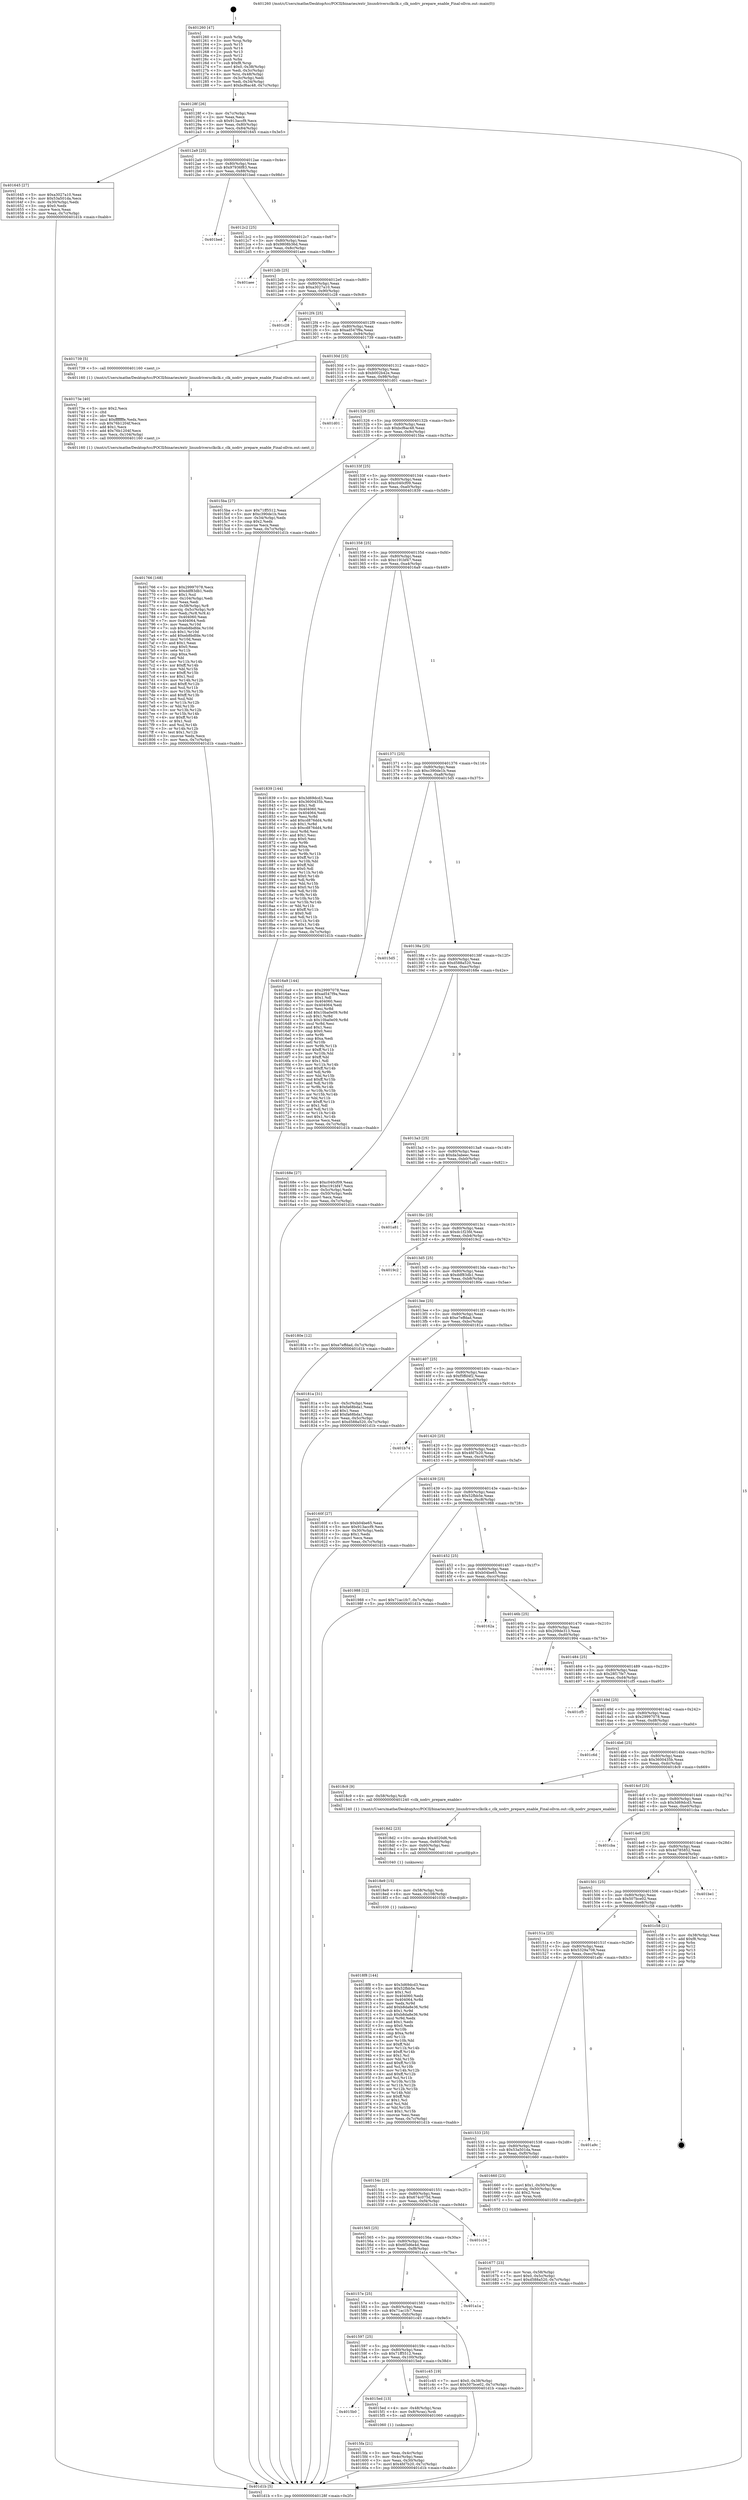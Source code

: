 digraph "0x401260" {
  label = "0x401260 (/mnt/c/Users/mathe/Desktop/tcc/POCII/binaries/extr_linuxdriversclkclk.c_clk_nodrv_prepare_enable_Final-ollvm.out::main(0))"
  labelloc = "t"
  node[shape=record]

  Entry [label="",width=0.3,height=0.3,shape=circle,fillcolor=black,style=filled]
  "0x40128f" [label="{
     0x40128f [26]\l
     | [instrs]\l
     &nbsp;&nbsp;0x40128f \<+3\>: mov -0x7c(%rbp),%eax\l
     &nbsp;&nbsp;0x401292 \<+2\>: mov %eax,%ecx\l
     &nbsp;&nbsp;0x401294 \<+6\>: sub $0x913accf9,%ecx\l
     &nbsp;&nbsp;0x40129a \<+3\>: mov %eax,-0x80(%rbp)\l
     &nbsp;&nbsp;0x40129d \<+6\>: mov %ecx,-0x84(%rbp)\l
     &nbsp;&nbsp;0x4012a3 \<+6\>: je 0000000000401645 \<main+0x3e5\>\l
  }"]
  "0x401645" [label="{
     0x401645 [27]\l
     | [instrs]\l
     &nbsp;&nbsp;0x401645 \<+5\>: mov $0xa3027a10,%eax\l
     &nbsp;&nbsp;0x40164a \<+5\>: mov $0x53a501da,%ecx\l
     &nbsp;&nbsp;0x40164f \<+3\>: mov -0x30(%rbp),%edx\l
     &nbsp;&nbsp;0x401652 \<+3\>: cmp $0x0,%edx\l
     &nbsp;&nbsp;0x401655 \<+3\>: cmove %ecx,%eax\l
     &nbsp;&nbsp;0x401658 \<+3\>: mov %eax,-0x7c(%rbp)\l
     &nbsp;&nbsp;0x40165b \<+5\>: jmp 0000000000401d1b \<main+0xabb\>\l
  }"]
  "0x4012a9" [label="{
     0x4012a9 [25]\l
     | [instrs]\l
     &nbsp;&nbsp;0x4012a9 \<+5\>: jmp 00000000004012ae \<main+0x4e\>\l
     &nbsp;&nbsp;0x4012ae \<+3\>: mov -0x80(%rbp),%eax\l
     &nbsp;&nbsp;0x4012b1 \<+5\>: sub $0x97936f83,%eax\l
     &nbsp;&nbsp;0x4012b6 \<+6\>: mov %eax,-0x88(%rbp)\l
     &nbsp;&nbsp;0x4012bc \<+6\>: je 0000000000401bed \<main+0x98d\>\l
  }"]
  Exit [label="",width=0.3,height=0.3,shape=circle,fillcolor=black,style=filled,peripheries=2]
  "0x401bed" [label="{
     0x401bed\l
  }", style=dashed]
  "0x4012c2" [label="{
     0x4012c2 [25]\l
     | [instrs]\l
     &nbsp;&nbsp;0x4012c2 \<+5\>: jmp 00000000004012c7 \<main+0x67\>\l
     &nbsp;&nbsp;0x4012c7 \<+3\>: mov -0x80(%rbp),%eax\l
     &nbsp;&nbsp;0x4012ca \<+5\>: sub $0x9808b36d,%eax\l
     &nbsp;&nbsp;0x4012cf \<+6\>: mov %eax,-0x8c(%rbp)\l
     &nbsp;&nbsp;0x4012d5 \<+6\>: je 0000000000401aee \<main+0x88e\>\l
  }"]
  "0x4018f8" [label="{
     0x4018f8 [144]\l
     | [instrs]\l
     &nbsp;&nbsp;0x4018f8 \<+5\>: mov $0x3d69dcd3,%eax\l
     &nbsp;&nbsp;0x4018fd \<+5\>: mov $0x52fbb5e,%esi\l
     &nbsp;&nbsp;0x401902 \<+2\>: mov $0x1,%cl\l
     &nbsp;&nbsp;0x401904 \<+7\>: mov 0x404060,%edx\l
     &nbsp;&nbsp;0x40190b \<+8\>: mov 0x404064,%r8d\l
     &nbsp;&nbsp;0x401913 \<+3\>: mov %edx,%r9d\l
     &nbsp;&nbsp;0x401916 \<+7\>: add $0xb8da8e36,%r9d\l
     &nbsp;&nbsp;0x40191d \<+4\>: sub $0x1,%r9d\l
     &nbsp;&nbsp;0x401921 \<+7\>: sub $0xb8da8e36,%r9d\l
     &nbsp;&nbsp;0x401928 \<+4\>: imul %r9d,%edx\l
     &nbsp;&nbsp;0x40192c \<+3\>: and $0x1,%edx\l
     &nbsp;&nbsp;0x40192f \<+3\>: cmp $0x0,%edx\l
     &nbsp;&nbsp;0x401932 \<+4\>: sete %r10b\l
     &nbsp;&nbsp;0x401936 \<+4\>: cmp $0xa,%r8d\l
     &nbsp;&nbsp;0x40193a \<+4\>: setl %r11b\l
     &nbsp;&nbsp;0x40193e \<+3\>: mov %r10b,%bl\l
     &nbsp;&nbsp;0x401941 \<+3\>: xor $0xff,%bl\l
     &nbsp;&nbsp;0x401944 \<+3\>: mov %r11b,%r14b\l
     &nbsp;&nbsp;0x401947 \<+4\>: xor $0xff,%r14b\l
     &nbsp;&nbsp;0x40194b \<+3\>: xor $0x1,%cl\l
     &nbsp;&nbsp;0x40194e \<+3\>: mov %bl,%r15b\l
     &nbsp;&nbsp;0x401951 \<+4\>: and $0xff,%r15b\l
     &nbsp;&nbsp;0x401955 \<+3\>: and %cl,%r10b\l
     &nbsp;&nbsp;0x401958 \<+3\>: mov %r14b,%r12b\l
     &nbsp;&nbsp;0x40195b \<+4\>: and $0xff,%r12b\l
     &nbsp;&nbsp;0x40195f \<+3\>: and %cl,%r11b\l
     &nbsp;&nbsp;0x401962 \<+3\>: or %r10b,%r15b\l
     &nbsp;&nbsp;0x401965 \<+3\>: or %r11b,%r12b\l
     &nbsp;&nbsp;0x401968 \<+3\>: xor %r12b,%r15b\l
     &nbsp;&nbsp;0x40196b \<+3\>: or %r14b,%bl\l
     &nbsp;&nbsp;0x40196e \<+3\>: xor $0xff,%bl\l
     &nbsp;&nbsp;0x401971 \<+3\>: or $0x1,%cl\l
     &nbsp;&nbsp;0x401974 \<+2\>: and %cl,%bl\l
     &nbsp;&nbsp;0x401976 \<+3\>: or %bl,%r15b\l
     &nbsp;&nbsp;0x401979 \<+4\>: test $0x1,%r15b\l
     &nbsp;&nbsp;0x40197d \<+3\>: cmovne %esi,%eax\l
     &nbsp;&nbsp;0x401980 \<+3\>: mov %eax,-0x7c(%rbp)\l
     &nbsp;&nbsp;0x401983 \<+5\>: jmp 0000000000401d1b \<main+0xabb\>\l
  }"]
  "0x401aee" [label="{
     0x401aee\l
  }", style=dashed]
  "0x4012db" [label="{
     0x4012db [25]\l
     | [instrs]\l
     &nbsp;&nbsp;0x4012db \<+5\>: jmp 00000000004012e0 \<main+0x80\>\l
     &nbsp;&nbsp;0x4012e0 \<+3\>: mov -0x80(%rbp),%eax\l
     &nbsp;&nbsp;0x4012e3 \<+5\>: sub $0xa3027a10,%eax\l
     &nbsp;&nbsp;0x4012e8 \<+6\>: mov %eax,-0x90(%rbp)\l
     &nbsp;&nbsp;0x4012ee \<+6\>: je 0000000000401c28 \<main+0x9c8\>\l
  }"]
  "0x4018e9" [label="{
     0x4018e9 [15]\l
     | [instrs]\l
     &nbsp;&nbsp;0x4018e9 \<+4\>: mov -0x58(%rbp),%rdi\l
     &nbsp;&nbsp;0x4018ed \<+6\>: mov %eax,-0x108(%rbp)\l
     &nbsp;&nbsp;0x4018f3 \<+5\>: call 0000000000401030 \<free@plt\>\l
     | [calls]\l
     &nbsp;&nbsp;0x401030 \{1\} (unknown)\l
  }"]
  "0x401c28" [label="{
     0x401c28\l
  }", style=dashed]
  "0x4012f4" [label="{
     0x4012f4 [25]\l
     | [instrs]\l
     &nbsp;&nbsp;0x4012f4 \<+5\>: jmp 00000000004012f9 \<main+0x99\>\l
     &nbsp;&nbsp;0x4012f9 \<+3\>: mov -0x80(%rbp),%eax\l
     &nbsp;&nbsp;0x4012fc \<+5\>: sub $0xad547f9a,%eax\l
     &nbsp;&nbsp;0x401301 \<+6\>: mov %eax,-0x94(%rbp)\l
     &nbsp;&nbsp;0x401307 \<+6\>: je 0000000000401739 \<main+0x4d9\>\l
  }"]
  "0x4018d2" [label="{
     0x4018d2 [23]\l
     | [instrs]\l
     &nbsp;&nbsp;0x4018d2 \<+10\>: movabs $0x4020d6,%rdi\l
     &nbsp;&nbsp;0x4018dc \<+3\>: mov %eax,-0x60(%rbp)\l
     &nbsp;&nbsp;0x4018df \<+3\>: mov -0x60(%rbp),%esi\l
     &nbsp;&nbsp;0x4018e2 \<+2\>: mov $0x0,%al\l
     &nbsp;&nbsp;0x4018e4 \<+5\>: call 0000000000401040 \<printf@plt\>\l
     | [calls]\l
     &nbsp;&nbsp;0x401040 \{1\} (unknown)\l
  }"]
  "0x401739" [label="{
     0x401739 [5]\l
     | [instrs]\l
     &nbsp;&nbsp;0x401739 \<+5\>: call 0000000000401160 \<next_i\>\l
     | [calls]\l
     &nbsp;&nbsp;0x401160 \{1\} (/mnt/c/Users/mathe/Desktop/tcc/POCII/binaries/extr_linuxdriversclkclk.c_clk_nodrv_prepare_enable_Final-ollvm.out::next_i)\l
  }"]
  "0x40130d" [label="{
     0x40130d [25]\l
     | [instrs]\l
     &nbsp;&nbsp;0x40130d \<+5\>: jmp 0000000000401312 \<main+0xb2\>\l
     &nbsp;&nbsp;0x401312 \<+3\>: mov -0x80(%rbp),%eax\l
     &nbsp;&nbsp;0x401315 \<+5\>: sub $0xb002b42e,%eax\l
     &nbsp;&nbsp;0x40131a \<+6\>: mov %eax,-0x98(%rbp)\l
     &nbsp;&nbsp;0x401320 \<+6\>: je 0000000000401d01 \<main+0xaa1\>\l
  }"]
  "0x401766" [label="{
     0x401766 [168]\l
     | [instrs]\l
     &nbsp;&nbsp;0x401766 \<+5\>: mov $0x29997078,%ecx\l
     &nbsp;&nbsp;0x40176b \<+5\>: mov $0xddf83db1,%edx\l
     &nbsp;&nbsp;0x401770 \<+3\>: mov $0x1,%sil\l
     &nbsp;&nbsp;0x401773 \<+6\>: mov -0x104(%rbp),%edi\l
     &nbsp;&nbsp;0x401779 \<+3\>: imul %eax,%edi\l
     &nbsp;&nbsp;0x40177c \<+4\>: mov -0x58(%rbp),%r8\l
     &nbsp;&nbsp;0x401780 \<+4\>: movslq -0x5c(%rbp),%r9\l
     &nbsp;&nbsp;0x401784 \<+4\>: mov %edi,(%r8,%r9,4)\l
     &nbsp;&nbsp;0x401788 \<+7\>: mov 0x404060,%eax\l
     &nbsp;&nbsp;0x40178f \<+7\>: mov 0x404064,%edi\l
     &nbsp;&nbsp;0x401796 \<+3\>: mov %eax,%r10d\l
     &nbsp;&nbsp;0x401799 \<+7\>: sub $0xeb8bdfde,%r10d\l
     &nbsp;&nbsp;0x4017a0 \<+4\>: sub $0x1,%r10d\l
     &nbsp;&nbsp;0x4017a4 \<+7\>: add $0xeb8bdfde,%r10d\l
     &nbsp;&nbsp;0x4017ab \<+4\>: imul %r10d,%eax\l
     &nbsp;&nbsp;0x4017af \<+3\>: and $0x1,%eax\l
     &nbsp;&nbsp;0x4017b2 \<+3\>: cmp $0x0,%eax\l
     &nbsp;&nbsp;0x4017b5 \<+4\>: sete %r11b\l
     &nbsp;&nbsp;0x4017b9 \<+3\>: cmp $0xa,%edi\l
     &nbsp;&nbsp;0x4017bc \<+3\>: setl %bl\l
     &nbsp;&nbsp;0x4017bf \<+3\>: mov %r11b,%r14b\l
     &nbsp;&nbsp;0x4017c2 \<+4\>: xor $0xff,%r14b\l
     &nbsp;&nbsp;0x4017c6 \<+3\>: mov %bl,%r15b\l
     &nbsp;&nbsp;0x4017c9 \<+4\>: xor $0xff,%r15b\l
     &nbsp;&nbsp;0x4017cd \<+4\>: xor $0x1,%sil\l
     &nbsp;&nbsp;0x4017d1 \<+3\>: mov %r14b,%r12b\l
     &nbsp;&nbsp;0x4017d4 \<+4\>: and $0xff,%r12b\l
     &nbsp;&nbsp;0x4017d8 \<+3\>: and %sil,%r11b\l
     &nbsp;&nbsp;0x4017db \<+3\>: mov %r15b,%r13b\l
     &nbsp;&nbsp;0x4017de \<+4\>: and $0xff,%r13b\l
     &nbsp;&nbsp;0x4017e2 \<+3\>: and %sil,%bl\l
     &nbsp;&nbsp;0x4017e5 \<+3\>: or %r11b,%r12b\l
     &nbsp;&nbsp;0x4017e8 \<+3\>: or %bl,%r13b\l
     &nbsp;&nbsp;0x4017eb \<+3\>: xor %r13b,%r12b\l
     &nbsp;&nbsp;0x4017ee \<+3\>: or %r15b,%r14b\l
     &nbsp;&nbsp;0x4017f1 \<+4\>: xor $0xff,%r14b\l
     &nbsp;&nbsp;0x4017f5 \<+4\>: or $0x1,%sil\l
     &nbsp;&nbsp;0x4017f9 \<+3\>: and %sil,%r14b\l
     &nbsp;&nbsp;0x4017fc \<+3\>: or %r14b,%r12b\l
     &nbsp;&nbsp;0x4017ff \<+4\>: test $0x1,%r12b\l
     &nbsp;&nbsp;0x401803 \<+3\>: cmovne %edx,%ecx\l
     &nbsp;&nbsp;0x401806 \<+3\>: mov %ecx,-0x7c(%rbp)\l
     &nbsp;&nbsp;0x401809 \<+5\>: jmp 0000000000401d1b \<main+0xabb\>\l
  }"]
  "0x401d01" [label="{
     0x401d01\l
  }", style=dashed]
  "0x401326" [label="{
     0x401326 [25]\l
     | [instrs]\l
     &nbsp;&nbsp;0x401326 \<+5\>: jmp 000000000040132b \<main+0xcb\>\l
     &nbsp;&nbsp;0x40132b \<+3\>: mov -0x80(%rbp),%eax\l
     &nbsp;&nbsp;0x40132e \<+5\>: sub $0xbcf6ac48,%eax\l
     &nbsp;&nbsp;0x401333 \<+6\>: mov %eax,-0x9c(%rbp)\l
     &nbsp;&nbsp;0x401339 \<+6\>: je 00000000004015ba \<main+0x35a\>\l
  }"]
  "0x40173e" [label="{
     0x40173e [40]\l
     | [instrs]\l
     &nbsp;&nbsp;0x40173e \<+5\>: mov $0x2,%ecx\l
     &nbsp;&nbsp;0x401743 \<+1\>: cltd\l
     &nbsp;&nbsp;0x401744 \<+2\>: idiv %ecx\l
     &nbsp;&nbsp;0x401746 \<+6\>: imul $0xfffffffe,%edx,%ecx\l
     &nbsp;&nbsp;0x40174c \<+6\>: sub $0x76b1204f,%ecx\l
     &nbsp;&nbsp;0x401752 \<+3\>: add $0x1,%ecx\l
     &nbsp;&nbsp;0x401755 \<+6\>: add $0x76b1204f,%ecx\l
     &nbsp;&nbsp;0x40175b \<+6\>: mov %ecx,-0x104(%rbp)\l
     &nbsp;&nbsp;0x401761 \<+5\>: call 0000000000401160 \<next_i\>\l
     | [calls]\l
     &nbsp;&nbsp;0x401160 \{1\} (/mnt/c/Users/mathe/Desktop/tcc/POCII/binaries/extr_linuxdriversclkclk.c_clk_nodrv_prepare_enable_Final-ollvm.out::next_i)\l
  }"]
  "0x4015ba" [label="{
     0x4015ba [27]\l
     | [instrs]\l
     &nbsp;&nbsp;0x4015ba \<+5\>: mov $0x71ff5512,%eax\l
     &nbsp;&nbsp;0x4015bf \<+5\>: mov $0xc390de1b,%ecx\l
     &nbsp;&nbsp;0x4015c4 \<+3\>: mov -0x34(%rbp),%edx\l
     &nbsp;&nbsp;0x4015c7 \<+3\>: cmp $0x2,%edx\l
     &nbsp;&nbsp;0x4015ca \<+3\>: cmovne %ecx,%eax\l
     &nbsp;&nbsp;0x4015cd \<+3\>: mov %eax,-0x7c(%rbp)\l
     &nbsp;&nbsp;0x4015d0 \<+5\>: jmp 0000000000401d1b \<main+0xabb\>\l
  }"]
  "0x40133f" [label="{
     0x40133f [25]\l
     | [instrs]\l
     &nbsp;&nbsp;0x40133f \<+5\>: jmp 0000000000401344 \<main+0xe4\>\l
     &nbsp;&nbsp;0x401344 \<+3\>: mov -0x80(%rbp),%eax\l
     &nbsp;&nbsp;0x401347 \<+5\>: sub $0xc040cf09,%eax\l
     &nbsp;&nbsp;0x40134c \<+6\>: mov %eax,-0xa0(%rbp)\l
     &nbsp;&nbsp;0x401352 \<+6\>: je 0000000000401839 \<main+0x5d9\>\l
  }"]
  "0x401d1b" [label="{
     0x401d1b [5]\l
     | [instrs]\l
     &nbsp;&nbsp;0x401d1b \<+5\>: jmp 000000000040128f \<main+0x2f\>\l
  }"]
  "0x401260" [label="{
     0x401260 [47]\l
     | [instrs]\l
     &nbsp;&nbsp;0x401260 \<+1\>: push %rbp\l
     &nbsp;&nbsp;0x401261 \<+3\>: mov %rsp,%rbp\l
     &nbsp;&nbsp;0x401264 \<+2\>: push %r15\l
     &nbsp;&nbsp;0x401266 \<+2\>: push %r14\l
     &nbsp;&nbsp;0x401268 \<+2\>: push %r13\l
     &nbsp;&nbsp;0x40126a \<+2\>: push %r12\l
     &nbsp;&nbsp;0x40126c \<+1\>: push %rbx\l
     &nbsp;&nbsp;0x40126d \<+7\>: sub $0xf8,%rsp\l
     &nbsp;&nbsp;0x401274 \<+7\>: movl $0x0,-0x38(%rbp)\l
     &nbsp;&nbsp;0x40127b \<+3\>: mov %edi,-0x3c(%rbp)\l
     &nbsp;&nbsp;0x40127e \<+4\>: mov %rsi,-0x48(%rbp)\l
     &nbsp;&nbsp;0x401282 \<+3\>: mov -0x3c(%rbp),%edi\l
     &nbsp;&nbsp;0x401285 \<+3\>: mov %edi,-0x34(%rbp)\l
     &nbsp;&nbsp;0x401288 \<+7\>: movl $0xbcf6ac48,-0x7c(%rbp)\l
  }"]
  "0x401677" [label="{
     0x401677 [23]\l
     | [instrs]\l
     &nbsp;&nbsp;0x401677 \<+4\>: mov %rax,-0x58(%rbp)\l
     &nbsp;&nbsp;0x40167b \<+7\>: movl $0x0,-0x5c(%rbp)\l
     &nbsp;&nbsp;0x401682 \<+7\>: movl $0xd588a520,-0x7c(%rbp)\l
     &nbsp;&nbsp;0x401689 \<+5\>: jmp 0000000000401d1b \<main+0xabb\>\l
  }"]
  "0x401839" [label="{
     0x401839 [144]\l
     | [instrs]\l
     &nbsp;&nbsp;0x401839 \<+5\>: mov $0x3d69dcd3,%eax\l
     &nbsp;&nbsp;0x40183e \<+5\>: mov $0x3600435b,%ecx\l
     &nbsp;&nbsp;0x401843 \<+2\>: mov $0x1,%dl\l
     &nbsp;&nbsp;0x401845 \<+7\>: mov 0x404060,%esi\l
     &nbsp;&nbsp;0x40184c \<+7\>: mov 0x404064,%edi\l
     &nbsp;&nbsp;0x401853 \<+3\>: mov %esi,%r8d\l
     &nbsp;&nbsp;0x401856 \<+7\>: add $0xcd876dd4,%r8d\l
     &nbsp;&nbsp;0x40185d \<+4\>: sub $0x1,%r8d\l
     &nbsp;&nbsp;0x401861 \<+7\>: sub $0xcd876dd4,%r8d\l
     &nbsp;&nbsp;0x401868 \<+4\>: imul %r8d,%esi\l
     &nbsp;&nbsp;0x40186c \<+3\>: and $0x1,%esi\l
     &nbsp;&nbsp;0x40186f \<+3\>: cmp $0x0,%esi\l
     &nbsp;&nbsp;0x401872 \<+4\>: sete %r9b\l
     &nbsp;&nbsp;0x401876 \<+3\>: cmp $0xa,%edi\l
     &nbsp;&nbsp;0x401879 \<+4\>: setl %r10b\l
     &nbsp;&nbsp;0x40187d \<+3\>: mov %r9b,%r11b\l
     &nbsp;&nbsp;0x401880 \<+4\>: xor $0xff,%r11b\l
     &nbsp;&nbsp;0x401884 \<+3\>: mov %r10b,%bl\l
     &nbsp;&nbsp;0x401887 \<+3\>: xor $0xff,%bl\l
     &nbsp;&nbsp;0x40188a \<+3\>: xor $0x0,%dl\l
     &nbsp;&nbsp;0x40188d \<+3\>: mov %r11b,%r14b\l
     &nbsp;&nbsp;0x401890 \<+4\>: and $0x0,%r14b\l
     &nbsp;&nbsp;0x401894 \<+3\>: and %dl,%r9b\l
     &nbsp;&nbsp;0x401897 \<+3\>: mov %bl,%r15b\l
     &nbsp;&nbsp;0x40189a \<+4\>: and $0x0,%r15b\l
     &nbsp;&nbsp;0x40189e \<+3\>: and %dl,%r10b\l
     &nbsp;&nbsp;0x4018a1 \<+3\>: or %r9b,%r14b\l
     &nbsp;&nbsp;0x4018a4 \<+3\>: or %r10b,%r15b\l
     &nbsp;&nbsp;0x4018a7 \<+3\>: xor %r15b,%r14b\l
     &nbsp;&nbsp;0x4018aa \<+3\>: or %bl,%r11b\l
     &nbsp;&nbsp;0x4018ad \<+4\>: xor $0xff,%r11b\l
     &nbsp;&nbsp;0x4018b1 \<+3\>: or $0x0,%dl\l
     &nbsp;&nbsp;0x4018b4 \<+3\>: and %dl,%r11b\l
     &nbsp;&nbsp;0x4018b7 \<+3\>: or %r11b,%r14b\l
     &nbsp;&nbsp;0x4018ba \<+4\>: test $0x1,%r14b\l
     &nbsp;&nbsp;0x4018be \<+3\>: cmovne %ecx,%eax\l
     &nbsp;&nbsp;0x4018c1 \<+3\>: mov %eax,-0x7c(%rbp)\l
     &nbsp;&nbsp;0x4018c4 \<+5\>: jmp 0000000000401d1b \<main+0xabb\>\l
  }"]
  "0x401358" [label="{
     0x401358 [25]\l
     | [instrs]\l
     &nbsp;&nbsp;0x401358 \<+5\>: jmp 000000000040135d \<main+0xfd\>\l
     &nbsp;&nbsp;0x40135d \<+3\>: mov -0x80(%rbp),%eax\l
     &nbsp;&nbsp;0x401360 \<+5\>: sub $0xc191bf47,%eax\l
     &nbsp;&nbsp;0x401365 \<+6\>: mov %eax,-0xa4(%rbp)\l
     &nbsp;&nbsp;0x40136b \<+6\>: je 00000000004016a9 \<main+0x449\>\l
  }"]
  "0x4015fa" [label="{
     0x4015fa [21]\l
     | [instrs]\l
     &nbsp;&nbsp;0x4015fa \<+3\>: mov %eax,-0x4c(%rbp)\l
     &nbsp;&nbsp;0x4015fd \<+3\>: mov -0x4c(%rbp),%eax\l
     &nbsp;&nbsp;0x401600 \<+3\>: mov %eax,-0x30(%rbp)\l
     &nbsp;&nbsp;0x401603 \<+7\>: movl $0x4fd7b20,-0x7c(%rbp)\l
     &nbsp;&nbsp;0x40160a \<+5\>: jmp 0000000000401d1b \<main+0xabb\>\l
  }"]
  "0x4016a9" [label="{
     0x4016a9 [144]\l
     | [instrs]\l
     &nbsp;&nbsp;0x4016a9 \<+5\>: mov $0x29997078,%eax\l
     &nbsp;&nbsp;0x4016ae \<+5\>: mov $0xad547f9a,%ecx\l
     &nbsp;&nbsp;0x4016b3 \<+2\>: mov $0x1,%dl\l
     &nbsp;&nbsp;0x4016b5 \<+7\>: mov 0x404060,%esi\l
     &nbsp;&nbsp;0x4016bc \<+7\>: mov 0x404064,%edi\l
     &nbsp;&nbsp;0x4016c3 \<+3\>: mov %esi,%r8d\l
     &nbsp;&nbsp;0x4016c6 \<+7\>: add $0x10ba0e09,%r8d\l
     &nbsp;&nbsp;0x4016cd \<+4\>: sub $0x1,%r8d\l
     &nbsp;&nbsp;0x4016d1 \<+7\>: sub $0x10ba0e09,%r8d\l
     &nbsp;&nbsp;0x4016d8 \<+4\>: imul %r8d,%esi\l
     &nbsp;&nbsp;0x4016dc \<+3\>: and $0x1,%esi\l
     &nbsp;&nbsp;0x4016df \<+3\>: cmp $0x0,%esi\l
     &nbsp;&nbsp;0x4016e2 \<+4\>: sete %r9b\l
     &nbsp;&nbsp;0x4016e6 \<+3\>: cmp $0xa,%edi\l
     &nbsp;&nbsp;0x4016e9 \<+4\>: setl %r10b\l
     &nbsp;&nbsp;0x4016ed \<+3\>: mov %r9b,%r11b\l
     &nbsp;&nbsp;0x4016f0 \<+4\>: xor $0xff,%r11b\l
     &nbsp;&nbsp;0x4016f4 \<+3\>: mov %r10b,%bl\l
     &nbsp;&nbsp;0x4016f7 \<+3\>: xor $0xff,%bl\l
     &nbsp;&nbsp;0x4016fa \<+3\>: xor $0x1,%dl\l
     &nbsp;&nbsp;0x4016fd \<+3\>: mov %r11b,%r14b\l
     &nbsp;&nbsp;0x401700 \<+4\>: and $0xff,%r14b\l
     &nbsp;&nbsp;0x401704 \<+3\>: and %dl,%r9b\l
     &nbsp;&nbsp;0x401707 \<+3\>: mov %bl,%r15b\l
     &nbsp;&nbsp;0x40170a \<+4\>: and $0xff,%r15b\l
     &nbsp;&nbsp;0x40170e \<+3\>: and %dl,%r10b\l
     &nbsp;&nbsp;0x401711 \<+3\>: or %r9b,%r14b\l
     &nbsp;&nbsp;0x401714 \<+3\>: or %r10b,%r15b\l
     &nbsp;&nbsp;0x401717 \<+3\>: xor %r15b,%r14b\l
     &nbsp;&nbsp;0x40171a \<+3\>: or %bl,%r11b\l
     &nbsp;&nbsp;0x40171d \<+4\>: xor $0xff,%r11b\l
     &nbsp;&nbsp;0x401721 \<+3\>: or $0x1,%dl\l
     &nbsp;&nbsp;0x401724 \<+3\>: and %dl,%r11b\l
     &nbsp;&nbsp;0x401727 \<+3\>: or %r11b,%r14b\l
     &nbsp;&nbsp;0x40172a \<+4\>: test $0x1,%r14b\l
     &nbsp;&nbsp;0x40172e \<+3\>: cmovne %ecx,%eax\l
     &nbsp;&nbsp;0x401731 \<+3\>: mov %eax,-0x7c(%rbp)\l
     &nbsp;&nbsp;0x401734 \<+5\>: jmp 0000000000401d1b \<main+0xabb\>\l
  }"]
  "0x401371" [label="{
     0x401371 [25]\l
     | [instrs]\l
     &nbsp;&nbsp;0x401371 \<+5\>: jmp 0000000000401376 \<main+0x116\>\l
     &nbsp;&nbsp;0x401376 \<+3\>: mov -0x80(%rbp),%eax\l
     &nbsp;&nbsp;0x401379 \<+5\>: sub $0xc390de1b,%eax\l
     &nbsp;&nbsp;0x40137e \<+6\>: mov %eax,-0xa8(%rbp)\l
     &nbsp;&nbsp;0x401384 \<+6\>: je 00000000004015d5 \<main+0x375\>\l
  }"]
  "0x4015b0" [label="{
     0x4015b0\l
  }", style=dashed]
  "0x4015d5" [label="{
     0x4015d5\l
  }", style=dashed]
  "0x40138a" [label="{
     0x40138a [25]\l
     | [instrs]\l
     &nbsp;&nbsp;0x40138a \<+5\>: jmp 000000000040138f \<main+0x12f\>\l
     &nbsp;&nbsp;0x40138f \<+3\>: mov -0x80(%rbp),%eax\l
     &nbsp;&nbsp;0x401392 \<+5\>: sub $0xd588a520,%eax\l
     &nbsp;&nbsp;0x401397 \<+6\>: mov %eax,-0xac(%rbp)\l
     &nbsp;&nbsp;0x40139d \<+6\>: je 000000000040168e \<main+0x42e\>\l
  }"]
  "0x4015ed" [label="{
     0x4015ed [13]\l
     | [instrs]\l
     &nbsp;&nbsp;0x4015ed \<+4\>: mov -0x48(%rbp),%rax\l
     &nbsp;&nbsp;0x4015f1 \<+4\>: mov 0x8(%rax),%rdi\l
     &nbsp;&nbsp;0x4015f5 \<+5\>: call 0000000000401060 \<atoi@plt\>\l
     | [calls]\l
     &nbsp;&nbsp;0x401060 \{1\} (unknown)\l
  }"]
  "0x40168e" [label="{
     0x40168e [27]\l
     | [instrs]\l
     &nbsp;&nbsp;0x40168e \<+5\>: mov $0xc040cf09,%eax\l
     &nbsp;&nbsp;0x401693 \<+5\>: mov $0xc191bf47,%ecx\l
     &nbsp;&nbsp;0x401698 \<+3\>: mov -0x5c(%rbp),%edx\l
     &nbsp;&nbsp;0x40169b \<+3\>: cmp -0x50(%rbp),%edx\l
     &nbsp;&nbsp;0x40169e \<+3\>: cmovl %ecx,%eax\l
     &nbsp;&nbsp;0x4016a1 \<+3\>: mov %eax,-0x7c(%rbp)\l
     &nbsp;&nbsp;0x4016a4 \<+5\>: jmp 0000000000401d1b \<main+0xabb\>\l
  }"]
  "0x4013a3" [label="{
     0x4013a3 [25]\l
     | [instrs]\l
     &nbsp;&nbsp;0x4013a3 \<+5\>: jmp 00000000004013a8 \<main+0x148\>\l
     &nbsp;&nbsp;0x4013a8 \<+3\>: mov -0x80(%rbp),%eax\l
     &nbsp;&nbsp;0x4013ab \<+5\>: sub $0xda3abeec,%eax\l
     &nbsp;&nbsp;0x4013b0 \<+6\>: mov %eax,-0xb0(%rbp)\l
     &nbsp;&nbsp;0x4013b6 \<+6\>: je 0000000000401a81 \<main+0x821\>\l
  }"]
  "0x401597" [label="{
     0x401597 [25]\l
     | [instrs]\l
     &nbsp;&nbsp;0x401597 \<+5\>: jmp 000000000040159c \<main+0x33c\>\l
     &nbsp;&nbsp;0x40159c \<+3\>: mov -0x80(%rbp),%eax\l
     &nbsp;&nbsp;0x40159f \<+5\>: sub $0x71ff5512,%eax\l
     &nbsp;&nbsp;0x4015a4 \<+6\>: mov %eax,-0x100(%rbp)\l
     &nbsp;&nbsp;0x4015aa \<+6\>: je 00000000004015ed \<main+0x38d\>\l
  }"]
  "0x401a81" [label="{
     0x401a81\l
  }", style=dashed]
  "0x4013bc" [label="{
     0x4013bc [25]\l
     | [instrs]\l
     &nbsp;&nbsp;0x4013bc \<+5\>: jmp 00000000004013c1 \<main+0x161\>\l
     &nbsp;&nbsp;0x4013c1 \<+3\>: mov -0x80(%rbp),%eax\l
     &nbsp;&nbsp;0x4013c4 \<+5\>: sub $0xdc1f23fd,%eax\l
     &nbsp;&nbsp;0x4013c9 \<+6\>: mov %eax,-0xb4(%rbp)\l
     &nbsp;&nbsp;0x4013cf \<+6\>: je 00000000004019c2 \<main+0x762\>\l
  }"]
  "0x401c45" [label="{
     0x401c45 [19]\l
     | [instrs]\l
     &nbsp;&nbsp;0x401c45 \<+7\>: movl $0x0,-0x38(%rbp)\l
     &nbsp;&nbsp;0x401c4c \<+7\>: movl $0x507bce02,-0x7c(%rbp)\l
     &nbsp;&nbsp;0x401c53 \<+5\>: jmp 0000000000401d1b \<main+0xabb\>\l
  }"]
  "0x4019c2" [label="{
     0x4019c2\l
  }", style=dashed]
  "0x4013d5" [label="{
     0x4013d5 [25]\l
     | [instrs]\l
     &nbsp;&nbsp;0x4013d5 \<+5\>: jmp 00000000004013da \<main+0x17a\>\l
     &nbsp;&nbsp;0x4013da \<+3\>: mov -0x80(%rbp),%eax\l
     &nbsp;&nbsp;0x4013dd \<+5\>: sub $0xddf83db1,%eax\l
     &nbsp;&nbsp;0x4013e2 \<+6\>: mov %eax,-0xb8(%rbp)\l
     &nbsp;&nbsp;0x4013e8 \<+6\>: je 000000000040180e \<main+0x5ae\>\l
  }"]
  "0x40157e" [label="{
     0x40157e [25]\l
     | [instrs]\l
     &nbsp;&nbsp;0x40157e \<+5\>: jmp 0000000000401583 \<main+0x323\>\l
     &nbsp;&nbsp;0x401583 \<+3\>: mov -0x80(%rbp),%eax\l
     &nbsp;&nbsp;0x401586 \<+5\>: sub $0x71ac1fc7,%eax\l
     &nbsp;&nbsp;0x40158b \<+6\>: mov %eax,-0xfc(%rbp)\l
     &nbsp;&nbsp;0x401591 \<+6\>: je 0000000000401c45 \<main+0x9e5\>\l
  }"]
  "0x40180e" [label="{
     0x40180e [12]\l
     | [instrs]\l
     &nbsp;&nbsp;0x40180e \<+7\>: movl $0xe7effdad,-0x7c(%rbp)\l
     &nbsp;&nbsp;0x401815 \<+5\>: jmp 0000000000401d1b \<main+0xabb\>\l
  }"]
  "0x4013ee" [label="{
     0x4013ee [25]\l
     | [instrs]\l
     &nbsp;&nbsp;0x4013ee \<+5\>: jmp 00000000004013f3 \<main+0x193\>\l
     &nbsp;&nbsp;0x4013f3 \<+3\>: mov -0x80(%rbp),%eax\l
     &nbsp;&nbsp;0x4013f6 \<+5\>: sub $0xe7effdad,%eax\l
     &nbsp;&nbsp;0x4013fb \<+6\>: mov %eax,-0xbc(%rbp)\l
     &nbsp;&nbsp;0x401401 \<+6\>: je 000000000040181a \<main+0x5ba\>\l
  }"]
  "0x401a1a" [label="{
     0x401a1a\l
  }", style=dashed]
  "0x40181a" [label="{
     0x40181a [31]\l
     | [instrs]\l
     &nbsp;&nbsp;0x40181a \<+3\>: mov -0x5c(%rbp),%eax\l
     &nbsp;&nbsp;0x40181d \<+5\>: sub $0xfa68bda1,%eax\l
     &nbsp;&nbsp;0x401822 \<+3\>: add $0x1,%eax\l
     &nbsp;&nbsp;0x401825 \<+5\>: add $0xfa68bda1,%eax\l
     &nbsp;&nbsp;0x40182a \<+3\>: mov %eax,-0x5c(%rbp)\l
     &nbsp;&nbsp;0x40182d \<+7\>: movl $0xd588a520,-0x7c(%rbp)\l
     &nbsp;&nbsp;0x401834 \<+5\>: jmp 0000000000401d1b \<main+0xabb\>\l
  }"]
  "0x401407" [label="{
     0x401407 [25]\l
     | [instrs]\l
     &nbsp;&nbsp;0x401407 \<+5\>: jmp 000000000040140c \<main+0x1ac\>\l
     &nbsp;&nbsp;0x40140c \<+3\>: mov -0x80(%rbp),%eax\l
     &nbsp;&nbsp;0x40140f \<+5\>: sub $0xf5ffd4f2,%eax\l
     &nbsp;&nbsp;0x401414 \<+6\>: mov %eax,-0xc0(%rbp)\l
     &nbsp;&nbsp;0x40141a \<+6\>: je 0000000000401b74 \<main+0x914\>\l
  }"]
  "0x401565" [label="{
     0x401565 [25]\l
     | [instrs]\l
     &nbsp;&nbsp;0x401565 \<+5\>: jmp 000000000040156a \<main+0x30a\>\l
     &nbsp;&nbsp;0x40156a \<+3\>: mov -0x80(%rbp),%eax\l
     &nbsp;&nbsp;0x40156d \<+5\>: sub $0x6f3d6e4d,%eax\l
     &nbsp;&nbsp;0x401572 \<+6\>: mov %eax,-0xf8(%rbp)\l
     &nbsp;&nbsp;0x401578 \<+6\>: je 0000000000401a1a \<main+0x7ba\>\l
  }"]
  "0x401b74" [label="{
     0x401b74\l
  }", style=dashed]
  "0x401420" [label="{
     0x401420 [25]\l
     | [instrs]\l
     &nbsp;&nbsp;0x401420 \<+5\>: jmp 0000000000401425 \<main+0x1c5\>\l
     &nbsp;&nbsp;0x401425 \<+3\>: mov -0x80(%rbp),%eax\l
     &nbsp;&nbsp;0x401428 \<+5\>: sub $0x4fd7b20,%eax\l
     &nbsp;&nbsp;0x40142d \<+6\>: mov %eax,-0xc4(%rbp)\l
     &nbsp;&nbsp;0x401433 \<+6\>: je 000000000040160f \<main+0x3af\>\l
  }"]
  "0x401c34" [label="{
     0x401c34\l
  }", style=dashed]
  "0x40160f" [label="{
     0x40160f [27]\l
     | [instrs]\l
     &nbsp;&nbsp;0x40160f \<+5\>: mov $0xb04be65,%eax\l
     &nbsp;&nbsp;0x401614 \<+5\>: mov $0x913accf9,%ecx\l
     &nbsp;&nbsp;0x401619 \<+3\>: mov -0x30(%rbp),%edx\l
     &nbsp;&nbsp;0x40161c \<+3\>: cmp $0x1,%edx\l
     &nbsp;&nbsp;0x40161f \<+3\>: cmovl %ecx,%eax\l
     &nbsp;&nbsp;0x401622 \<+3\>: mov %eax,-0x7c(%rbp)\l
     &nbsp;&nbsp;0x401625 \<+5\>: jmp 0000000000401d1b \<main+0xabb\>\l
  }"]
  "0x401439" [label="{
     0x401439 [25]\l
     | [instrs]\l
     &nbsp;&nbsp;0x401439 \<+5\>: jmp 000000000040143e \<main+0x1de\>\l
     &nbsp;&nbsp;0x40143e \<+3\>: mov -0x80(%rbp),%eax\l
     &nbsp;&nbsp;0x401441 \<+5\>: sub $0x52fbb5e,%eax\l
     &nbsp;&nbsp;0x401446 \<+6\>: mov %eax,-0xc8(%rbp)\l
     &nbsp;&nbsp;0x40144c \<+6\>: je 0000000000401988 \<main+0x728\>\l
  }"]
  "0x40154c" [label="{
     0x40154c [25]\l
     | [instrs]\l
     &nbsp;&nbsp;0x40154c \<+5\>: jmp 0000000000401551 \<main+0x2f1\>\l
     &nbsp;&nbsp;0x401551 \<+3\>: mov -0x80(%rbp),%eax\l
     &nbsp;&nbsp;0x401554 \<+5\>: sub $0x674c075d,%eax\l
     &nbsp;&nbsp;0x401559 \<+6\>: mov %eax,-0xf4(%rbp)\l
     &nbsp;&nbsp;0x40155f \<+6\>: je 0000000000401c34 \<main+0x9d4\>\l
  }"]
  "0x401988" [label="{
     0x401988 [12]\l
     | [instrs]\l
     &nbsp;&nbsp;0x401988 \<+7\>: movl $0x71ac1fc7,-0x7c(%rbp)\l
     &nbsp;&nbsp;0x40198f \<+5\>: jmp 0000000000401d1b \<main+0xabb\>\l
  }"]
  "0x401452" [label="{
     0x401452 [25]\l
     | [instrs]\l
     &nbsp;&nbsp;0x401452 \<+5\>: jmp 0000000000401457 \<main+0x1f7\>\l
     &nbsp;&nbsp;0x401457 \<+3\>: mov -0x80(%rbp),%eax\l
     &nbsp;&nbsp;0x40145a \<+5\>: sub $0xb04be65,%eax\l
     &nbsp;&nbsp;0x40145f \<+6\>: mov %eax,-0xcc(%rbp)\l
     &nbsp;&nbsp;0x401465 \<+6\>: je 000000000040162a \<main+0x3ca\>\l
  }"]
  "0x401660" [label="{
     0x401660 [23]\l
     | [instrs]\l
     &nbsp;&nbsp;0x401660 \<+7\>: movl $0x1,-0x50(%rbp)\l
     &nbsp;&nbsp;0x401667 \<+4\>: movslq -0x50(%rbp),%rax\l
     &nbsp;&nbsp;0x40166b \<+4\>: shl $0x2,%rax\l
     &nbsp;&nbsp;0x40166f \<+3\>: mov %rax,%rdi\l
     &nbsp;&nbsp;0x401672 \<+5\>: call 0000000000401050 \<malloc@plt\>\l
     | [calls]\l
     &nbsp;&nbsp;0x401050 \{1\} (unknown)\l
  }"]
  "0x40162a" [label="{
     0x40162a\l
  }", style=dashed]
  "0x40146b" [label="{
     0x40146b [25]\l
     | [instrs]\l
     &nbsp;&nbsp;0x40146b \<+5\>: jmp 0000000000401470 \<main+0x210\>\l
     &nbsp;&nbsp;0x401470 \<+3\>: mov -0x80(%rbp),%eax\l
     &nbsp;&nbsp;0x401473 \<+5\>: sub $0x209de313,%eax\l
     &nbsp;&nbsp;0x401478 \<+6\>: mov %eax,-0xd0(%rbp)\l
     &nbsp;&nbsp;0x40147e \<+6\>: je 0000000000401994 \<main+0x734\>\l
  }"]
  "0x401533" [label="{
     0x401533 [25]\l
     | [instrs]\l
     &nbsp;&nbsp;0x401533 \<+5\>: jmp 0000000000401538 \<main+0x2d8\>\l
     &nbsp;&nbsp;0x401538 \<+3\>: mov -0x80(%rbp),%eax\l
     &nbsp;&nbsp;0x40153b \<+5\>: sub $0x53a501da,%eax\l
     &nbsp;&nbsp;0x401540 \<+6\>: mov %eax,-0xf0(%rbp)\l
     &nbsp;&nbsp;0x401546 \<+6\>: je 0000000000401660 \<main+0x400\>\l
  }"]
  "0x401994" [label="{
     0x401994\l
  }", style=dashed]
  "0x401484" [label="{
     0x401484 [25]\l
     | [instrs]\l
     &nbsp;&nbsp;0x401484 \<+5\>: jmp 0000000000401489 \<main+0x229\>\l
     &nbsp;&nbsp;0x401489 \<+3\>: mov -0x80(%rbp),%eax\l
     &nbsp;&nbsp;0x40148c \<+5\>: sub $0x28f17fe7,%eax\l
     &nbsp;&nbsp;0x401491 \<+6\>: mov %eax,-0xd4(%rbp)\l
     &nbsp;&nbsp;0x401497 \<+6\>: je 0000000000401cf5 \<main+0xa95\>\l
  }"]
  "0x401a9c" [label="{
     0x401a9c\l
  }", style=dashed]
  "0x401cf5" [label="{
     0x401cf5\l
  }", style=dashed]
  "0x40149d" [label="{
     0x40149d [25]\l
     | [instrs]\l
     &nbsp;&nbsp;0x40149d \<+5\>: jmp 00000000004014a2 \<main+0x242\>\l
     &nbsp;&nbsp;0x4014a2 \<+3\>: mov -0x80(%rbp),%eax\l
     &nbsp;&nbsp;0x4014a5 \<+5\>: sub $0x29997078,%eax\l
     &nbsp;&nbsp;0x4014aa \<+6\>: mov %eax,-0xd8(%rbp)\l
     &nbsp;&nbsp;0x4014b0 \<+6\>: je 0000000000401c6d \<main+0xa0d\>\l
  }"]
  "0x40151a" [label="{
     0x40151a [25]\l
     | [instrs]\l
     &nbsp;&nbsp;0x40151a \<+5\>: jmp 000000000040151f \<main+0x2bf\>\l
     &nbsp;&nbsp;0x40151f \<+3\>: mov -0x80(%rbp),%eax\l
     &nbsp;&nbsp;0x401522 \<+5\>: sub $0x5329a708,%eax\l
     &nbsp;&nbsp;0x401527 \<+6\>: mov %eax,-0xec(%rbp)\l
     &nbsp;&nbsp;0x40152d \<+6\>: je 0000000000401a9c \<main+0x83c\>\l
  }"]
  "0x401c6d" [label="{
     0x401c6d\l
  }", style=dashed]
  "0x4014b6" [label="{
     0x4014b6 [25]\l
     | [instrs]\l
     &nbsp;&nbsp;0x4014b6 \<+5\>: jmp 00000000004014bb \<main+0x25b\>\l
     &nbsp;&nbsp;0x4014bb \<+3\>: mov -0x80(%rbp),%eax\l
     &nbsp;&nbsp;0x4014be \<+5\>: sub $0x3600435b,%eax\l
     &nbsp;&nbsp;0x4014c3 \<+6\>: mov %eax,-0xdc(%rbp)\l
     &nbsp;&nbsp;0x4014c9 \<+6\>: je 00000000004018c9 \<main+0x669\>\l
  }"]
  "0x401c58" [label="{
     0x401c58 [21]\l
     | [instrs]\l
     &nbsp;&nbsp;0x401c58 \<+3\>: mov -0x38(%rbp),%eax\l
     &nbsp;&nbsp;0x401c5b \<+7\>: add $0xf8,%rsp\l
     &nbsp;&nbsp;0x401c62 \<+1\>: pop %rbx\l
     &nbsp;&nbsp;0x401c63 \<+2\>: pop %r12\l
     &nbsp;&nbsp;0x401c65 \<+2\>: pop %r13\l
     &nbsp;&nbsp;0x401c67 \<+2\>: pop %r14\l
     &nbsp;&nbsp;0x401c69 \<+2\>: pop %r15\l
     &nbsp;&nbsp;0x401c6b \<+1\>: pop %rbp\l
     &nbsp;&nbsp;0x401c6c \<+1\>: ret\l
  }"]
  "0x4018c9" [label="{
     0x4018c9 [9]\l
     | [instrs]\l
     &nbsp;&nbsp;0x4018c9 \<+4\>: mov -0x58(%rbp),%rdi\l
     &nbsp;&nbsp;0x4018cd \<+5\>: call 0000000000401240 \<clk_nodrv_prepare_enable\>\l
     | [calls]\l
     &nbsp;&nbsp;0x401240 \{1\} (/mnt/c/Users/mathe/Desktop/tcc/POCII/binaries/extr_linuxdriversclkclk.c_clk_nodrv_prepare_enable_Final-ollvm.out::clk_nodrv_prepare_enable)\l
  }"]
  "0x4014cf" [label="{
     0x4014cf [25]\l
     | [instrs]\l
     &nbsp;&nbsp;0x4014cf \<+5\>: jmp 00000000004014d4 \<main+0x274\>\l
     &nbsp;&nbsp;0x4014d4 \<+3\>: mov -0x80(%rbp),%eax\l
     &nbsp;&nbsp;0x4014d7 \<+5\>: sub $0x3d69dcd3,%eax\l
     &nbsp;&nbsp;0x4014dc \<+6\>: mov %eax,-0xe0(%rbp)\l
     &nbsp;&nbsp;0x4014e2 \<+6\>: je 0000000000401cba \<main+0xa5a\>\l
  }"]
  "0x401501" [label="{
     0x401501 [25]\l
     | [instrs]\l
     &nbsp;&nbsp;0x401501 \<+5\>: jmp 0000000000401506 \<main+0x2a6\>\l
     &nbsp;&nbsp;0x401506 \<+3\>: mov -0x80(%rbp),%eax\l
     &nbsp;&nbsp;0x401509 \<+5\>: sub $0x507bce02,%eax\l
     &nbsp;&nbsp;0x40150e \<+6\>: mov %eax,-0xe8(%rbp)\l
     &nbsp;&nbsp;0x401514 \<+6\>: je 0000000000401c58 \<main+0x9f8\>\l
  }"]
  "0x401cba" [label="{
     0x401cba\l
  }", style=dashed]
  "0x4014e8" [label="{
     0x4014e8 [25]\l
     | [instrs]\l
     &nbsp;&nbsp;0x4014e8 \<+5\>: jmp 00000000004014ed \<main+0x28d\>\l
     &nbsp;&nbsp;0x4014ed \<+3\>: mov -0x80(%rbp),%eax\l
     &nbsp;&nbsp;0x4014f0 \<+5\>: sub $0x4d785852,%eax\l
     &nbsp;&nbsp;0x4014f5 \<+6\>: mov %eax,-0xe4(%rbp)\l
     &nbsp;&nbsp;0x4014fb \<+6\>: je 0000000000401be1 \<main+0x981\>\l
  }"]
  "0x401be1" [label="{
     0x401be1\l
  }", style=dashed]
  Entry -> "0x401260" [label=" 1"]
  "0x40128f" -> "0x401645" [label=" 1"]
  "0x40128f" -> "0x4012a9" [label=" 15"]
  "0x401c58" -> Exit [label=" 1"]
  "0x4012a9" -> "0x401bed" [label=" 0"]
  "0x4012a9" -> "0x4012c2" [label=" 15"]
  "0x401c45" -> "0x401d1b" [label=" 1"]
  "0x4012c2" -> "0x401aee" [label=" 0"]
  "0x4012c2" -> "0x4012db" [label=" 15"]
  "0x401988" -> "0x401d1b" [label=" 1"]
  "0x4012db" -> "0x401c28" [label=" 0"]
  "0x4012db" -> "0x4012f4" [label=" 15"]
  "0x4018f8" -> "0x401d1b" [label=" 1"]
  "0x4012f4" -> "0x401739" [label=" 1"]
  "0x4012f4" -> "0x40130d" [label=" 14"]
  "0x4018e9" -> "0x4018f8" [label=" 1"]
  "0x40130d" -> "0x401d01" [label=" 0"]
  "0x40130d" -> "0x401326" [label=" 14"]
  "0x4018d2" -> "0x4018e9" [label=" 1"]
  "0x401326" -> "0x4015ba" [label=" 1"]
  "0x401326" -> "0x40133f" [label=" 13"]
  "0x4015ba" -> "0x401d1b" [label=" 1"]
  "0x401260" -> "0x40128f" [label=" 1"]
  "0x401d1b" -> "0x40128f" [label=" 15"]
  "0x4018c9" -> "0x4018d2" [label=" 1"]
  "0x40133f" -> "0x401839" [label=" 1"]
  "0x40133f" -> "0x401358" [label=" 12"]
  "0x401839" -> "0x401d1b" [label=" 1"]
  "0x401358" -> "0x4016a9" [label=" 1"]
  "0x401358" -> "0x401371" [label=" 11"]
  "0x40181a" -> "0x401d1b" [label=" 1"]
  "0x401371" -> "0x4015d5" [label=" 0"]
  "0x401371" -> "0x40138a" [label=" 11"]
  "0x40180e" -> "0x401d1b" [label=" 1"]
  "0x40138a" -> "0x40168e" [label=" 2"]
  "0x40138a" -> "0x4013a3" [label=" 9"]
  "0x401766" -> "0x401d1b" [label=" 1"]
  "0x4013a3" -> "0x401a81" [label=" 0"]
  "0x4013a3" -> "0x4013bc" [label=" 9"]
  "0x401739" -> "0x40173e" [label=" 1"]
  "0x4013bc" -> "0x4019c2" [label=" 0"]
  "0x4013bc" -> "0x4013d5" [label=" 9"]
  "0x4016a9" -> "0x401d1b" [label=" 1"]
  "0x4013d5" -> "0x40180e" [label=" 1"]
  "0x4013d5" -> "0x4013ee" [label=" 8"]
  "0x401677" -> "0x401d1b" [label=" 1"]
  "0x4013ee" -> "0x40181a" [label=" 1"]
  "0x4013ee" -> "0x401407" [label=" 7"]
  "0x401660" -> "0x401677" [label=" 1"]
  "0x401407" -> "0x401b74" [label=" 0"]
  "0x401407" -> "0x401420" [label=" 7"]
  "0x40160f" -> "0x401d1b" [label=" 1"]
  "0x401420" -> "0x40160f" [label=" 1"]
  "0x401420" -> "0x401439" [label=" 6"]
  "0x4015fa" -> "0x401d1b" [label=" 1"]
  "0x401439" -> "0x401988" [label=" 1"]
  "0x401439" -> "0x401452" [label=" 5"]
  "0x401597" -> "0x4015b0" [label=" 0"]
  "0x401452" -> "0x40162a" [label=" 0"]
  "0x401452" -> "0x40146b" [label=" 5"]
  "0x401597" -> "0x4015ed" [label=" 1"]
  "0x40146b" -> "0x401994" [label=" 0"]
  "0x40146b" -> "0x401484" [label=" 5"]
  "0x40157e" -> "0x401597" [label=" 1"]
  "0x401484" -> "0x401cf5" [label=" 0"]
  "0x401484" -> "0x40149d" [label=" 5"]
  "0x40157e" -> "0x401c45" [label=" 1"]
  "0x40149d" -> "0x401c6d" [label=" 0"]
  "0x40149d" -> "0x4014b6" [label=" 5"]
  "0x401565" -> "0x40157e" [label=" 2"]
  "0x4014b6" -> "0x4018c9" [label=" 1"]
  "0x4014b6" -> "0x4014cf" [label=" 4"]
  "0x401565" -> "0x401a1a" [label=" 0"]
  "0x4014cf" -> "0x401cba" [label=" 0"]
  "0x4014cf" -> "0x4014e8" [label=" 4"]
  "0x40154c" -> "0x401565" [label=" 2"]
  "0x4014e8" -> "0x401be1" [label=" 0"]
  "0x4014e8" -> "0x401501" [label=" 4"]
  "0x401645" -> "0x401d1b" [label=" 1"]
  "0x401501" -> "0x401c58" [label=" 1"]
  "0x401501" -> "0x40151a" [label=" 3"]
  "0x40168e" -> "0x401d1b" [label=" 2"]
  "0x40151a" -> "0x401a9c" [label=" 0"]
  "0x40151a" -> "0x401533" [label=" 3"]
  "0x40173e" -> "0x401766" [label=" 1"]
  "0x401533" -> "0x401660" [label=" 1"]
  "0x401533" -> "0x40154c" [label=" 2"]
  "0x4015ed" -> "0x4015fa" [label=" 1"]
  "0x40154c" -> "0x401c34" [label=" 0"]
}
